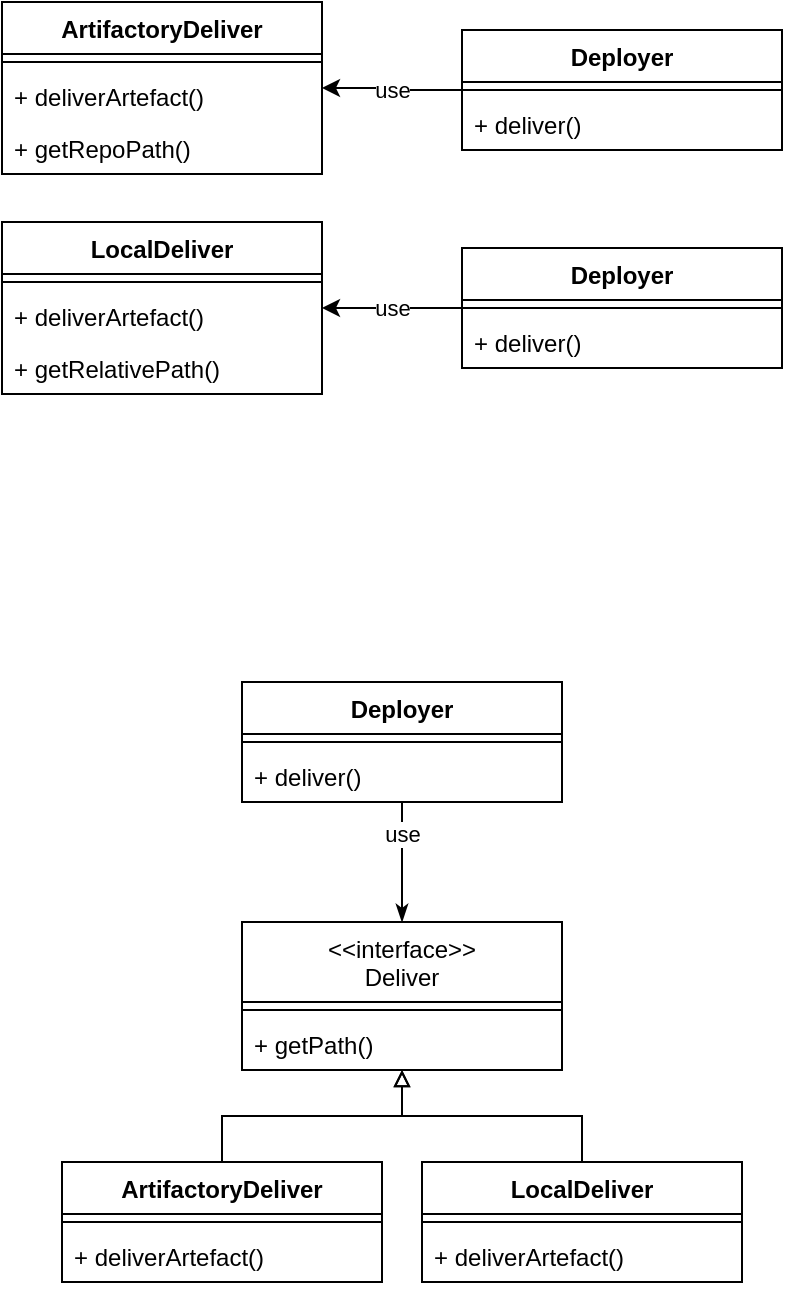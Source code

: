 <mxfile version="16.5.1" type="device"><diagram id="Dj-QvS_PILnAD9Drubl4" name="Page-1"><mxGraphModel dx="1408" dy="891" grid="1" gridSize="10" guides="1" tooltips="1" connect="1" arrows="1" fold="1" page="1" pageScale="1" pageWidth="827" pageHeight="1169" math="0" shadow="0"><root><mxCell id="0"/><mxCell id="1" parent="0"/><mxCell id="d2BHDHQDsfRq66hva30T-1" value="ArtifactoryDeliver" style="swimlane;fontStyle=1;align=center;verticalAlign=top;childLayout=stackLayout;horizontal=1;startSize=26;horizontalStack=0;resizeParent=1;resizeParentMax=0;resizeLast=0;collapsible=1;marginBottom=0;" parent="1" vertex="1"><mxGeometry x="120" y="80" width="160" height="86" as="geometry"/></mxCell><mxCell id="d2BHDHQDsfRq66hva30T-3" value="" style="line;strokeWidth=1;fillColor=none;align=left;verticalAlign=middle;spacingTop=-1;spacingLeft=3;spacingRight=3;rotatable=0;labelPosition=right;points=[];portConstraint=eastwest;" parent="d2BHDHQDsfRq66hva30T-1" vertex="1"><mxGeometry y="26" width="160" height="8" as="geometry"/></mxCell><mxCell id="d2BHDHQDsfRq66hva30T-4" value="+ deliverArtefact()" style="text;strokeColor=none;fillColor=none;align=left;verticalAlign=top;spacingLeft=4;spacingRight=4;overflow=hidden;rotatable=0;points=[[0,0.5],[1,0.5]];portConstraint=eastwest;" parent="d2BHDHQDsfRq66hva30T-1" vertex="1"><mxGeometry y="34" width="160" height="26" as="geometry"/></mxCell><mxCell id="d2BHDHQDsfRq66hva30T-9" value="+ getRepoPath()" style="text;strokeColor=none;fillColor=none;align=left;verticalAlign=top;spacingLeft=4;spacingRight=4;overflow=hidden;rotatable=0;points=[[0,0.5],[1,0.5]];portConstraint=eastwest;" parent="d2BHDHQDsfRq66hva30T-1" vertex="1"><mxGeometry y="60" width="160" height="26" as="geometry"/></mxCell><mxCell id="d2BHDHQDsfRq66hva30T-11" value="use" style="edgeStyle=orthogonalEdgeStyle;rounded=0;orthogonalLoop=1;jettySize=auto;html=1;" parent="1" source="d2BHDHQDsfRq66hva30T-5" target="d2BHDHQDsfRq66hva30T-1" edge="1"><mxGeometry relative="1" as="geometry"><mxPoint as="offset"/></mxGeometry></mxCell><mxCell id="d2BHDHQDsfRq66hva30T-5" value="Deployer" style="swimlane;fontStyle=1;align=center;verticalAlign=top;childLayout=stackLayout;horizontal=1;startSize=26;horizontalStack=0;resizeParent=1;resizeParentMax=0;resizeLast=0;collapsible=1;marginBottom=0;" parent="1" vertex="1"><mxGeometry x="350" y="94" width="160" height="60" as="geometry"/></mxCell><mxCell id="d2BHDHQDsfRq66hva30T-7" value="" style="line;strokeWidth=1;fillColor=none;align=left;verticalAlign=middle;spacingTop=-1;spacingLeft=3;spacingRight=3;rotatable=0;labelPosition=right;points=[];portConstraint=eastwest;" parent="d2BHDHQDsfRq66hva30T-5" vertex="1"><mxGeometry y="26" width="160" height="8" as="geometry"/></mxCell><mxCell id="d2BHDHQDsfRq66hva30T-8" value="+ deliver()" style="text;strokeColor=none;fillColor=none;align=left;verticalAlign=top;spacingLeft=4;spacingRight=4;overflow=hidden;rotatable=0;points=[[0,0.5],[1,0.5]];portConstraint=eastwest;" parent="d2BHDHQDsfRq66hva30T-5" vertex="1"><mxGeometry y="34" width="160" height="26" as="geometry"/></mxCell><mxCell id="d2BHDHQDsfRq66hva30T-12" value="LocalDeliver" style="swimlane;fontStyle=1;align=center;verticalAlign=top;childLayout=stackLayout;horizontal=1;startSize=26;horizontalStack=0;resizeParent=1;resizeParentMax=0;resizeLast=0;collapsible=1;marginBottom=0;" parent="1" vertex="1"><mxGeometry x="120" y="190" width="160" height="86" as="geometry"/></mxCell><mxCell id="d2BHDHQDsfRq66hva30T-14" value="" style="line;strokeWidth=1;fillColor=none;align=left;verticalAlign=middle;spacingTop=-1;spacingLeft=3;spacingRight=3;rotatable=0;labelPosition=right;points=[];portConstraint=eastwest;" parent="d2BHDHQDsfRq66hva30T-12" vertex="1"><mxGeometry y="26" width="160" height="8" as="geometry"/></mxCell><mxCell id="d2BHDHQDsfRq66hva30T-15" value="+ deliverArtefact()" style="text;strokeColor=none;fillColor=none;align=left;verticalAlign=top;spacingLeft=4;spacingRight=4;overflow=hidden;rotatable=0;points=[[0,0.5],[1,0.5]];portConstraint=eastwest;" parent="d2BHDHQDsfRq66hva30T-12" vertex="1"><mxGeometry y="34" width="160" height="26" as="geometry"/></mxCell><mxCell id="d2BHDHQDsfRq66hva30T-16" value="+ getRelativePath()" style="text;strokeColor=none;fillColor=none;align=left;verticalAlign=top;spacingLeft=4;spacingRight=4;overflow=hidden;rotatable=0;points=[[0,0.5],[1,0.5]];portConstraint=eastwest;" parent="d2BHDHQDsfRq66hva30T-12" vertex="1"><mxGeometry y="60" width="160" height="26" as="geometry"/></mxCell><mxCell id="d2BHDHQDsfRq66hva30T-17" value="use" style="edgeStyle=orthogonalEdgeStyle;rounded=0;orthogonalLoop=1;jettySize=auto;html=1;" parent="1" source="d2BHDHQDsfRq66hva30T-18" target="d2BHDHQDsfRq66hva30T-12" edge="1"><mxGeometry relative="1" as="geometry"><mxPoint as="offset"/></mxGeometry></mxCell><mxCell id="d2BHDHQDsfRq66hva30T-18" value="Deployer" style="swimlane;fontStyle=1;align=center;verticalAlign=top;childLayout=stackLayout;horizontal=1;startSize=26;horizontalStack=0;resizeParent=1;resizeParentMax=0;resizeLast=0;collapsible=1;marginBottom=0;" parent="1" vertex="1"><mxGeometry x="350" y="203" width="160" height="60" as="geometry"/></mxCell><mxCell id="d2BHDHQDsfRq66hva30T-19" value="" style="line;strokeWidth=1;fillColor=none;align=left;verticalAlign=middle;spacingTop=-1;spacingLeft=3;spacingRight=3;rotatable=0;labelPosition=right;points=[];portConstraint=eastwest;" parent="d2BHDHQDsfRq66hva30T-18" vertex="1"><mxGeometry y="26" width="160" height="8" as="geometry"/></mxCell><mxCell id="d2BHDHQDsfRq66hva30T-20" value="+ deliver()" style="text;strokeColor=none;fillColor=none;align=left;verticalAlign=top;spacingLeft=4;spacingRight=4;overflow=hidden;rotatable=0;points=[[0,0.5],[1,0.5]];portConstraint=eastwest;" parent="d2BHDHQDsfRq66hva30T-18" vertex="1"><mxGeometry y="34" width="160" height="26" as="geometry"/></mxCell><mxCell id="d2BHDHQDsfRq66hva30T-21" value="Couche non nommée" parent="0"/><mxCell id="d2BHDHQDsfRq66hva30T-42" style="edgeStyle=orthogonalEdgeStyle;rounded=0;orthogonalLoop=1;jettySize=auto;html=1;endArrow=classicThin;endFill=1;" parent="d2BHDHQDsfRq66hva30T-21" source="d2BHDHQDsfRq66hva30T-23" target="d2BHDHQDsfRq66hva30T-26" edge="1"><mxGeometry relative="1" as="geometry"/></mxCell><mxCell id="d2BHDHQDsfRq66hva30T-43" value="use" style="edgeLabel;html=1;align=center;verticalAlign=middle;resizable=0;points=[];" parent="d2BHDHQDsfRq66hva30T-42" vertex="1" connectable="0"><mxGeometry x="-0.469" relative="1" as="geometry"><mxPoint as="offset"/></mxGeometry></mxCell><mxCell id="d2BHDHQDsfRq66hva30T-23" value="Deployer" style="swimlane;fontStyle=1;align=center;verticalAlign=top;childLayout=stackLayout;horizontal=1;startSize=26;horizontalStack=0;resizeParent=1;resizeParentMax=0;resizeLast=0;collapsible=1;marginBottom=0;" parent="d2BHDHQDsfRq66hva30T-21" vertex="1"><mxGeometry x="240" y="420" width="160" height="60" as="geometry"/></mxCell><mxCell id="d2BHDHQDsfRq66hva30T-24" value="" style="line;strokeWidth=1;fillColor=none;align=left;verticalAlign=middle;spacingTop=-1;spacingLeft=3;spacingRight=3;rotatable=0;labelPosition=right;points=[];portConstraint=eastwest;" parent="d2BHDHQDsfRq66hva30T-23" vertex="1"><mxGeometry y="26" width="160" height="8" as="geometry"/></mxCell><mxCell id="d2BHDHQDsfRq66hva30T-25" value="+ deliver()" style="text;strokeColor=none;fillColor=none;align=left;verticalAlign=top;spacingLeft=4;spacingRight=4;overflow=hidden;rotatable=0;points=[[0,0.5],[1,0.5]];portConstraint=eastwest;" parent="d2BHDHQDsfRq66hva30T-23" vertex="1"><mxGeometry y="34" width="160" height="26" as="geometry"/></mxCell><mxCell id="d2BHDHQDsfRq66hva30T-26" value="&lt;&lt;interface&gt;&gt;&#10;Deliver" style="swimlane;fontStyle=0;align=center;verticalAlign=top;childLayout=stackLayout;horizontal=1;startSize=40;horizontalStack=0;resizeParent=1;resizeParentMax=0;resizeLast=0;collapsible=1;marginBottom=0;" parent="d2BHDHQDsfRq66hva30T-21" vertex="1"><mxGeometry x="240" y="540" width="160" height="74" as="geometry"/></mxCell><mxCell id="d2BHDHQDsfRq66hva30T-28" value="" style="line;strokeWidth=1;fillColor=none;align=left;verticalAlign=middle;spacingTop=-1;spacingLeft=3;spacingRight=3;rotatable=0;labelPosition=right;points=[];portConstraint=eastwest;" parent="d2BHDHQDsfRq66hva30T-26" vertex="1"><mxGeometry y="40" width="160" height="8" as="geometry"/></mxCell><mxCell id="d2BHDHQDsfRq66hva30T-30" value="+ getPath()" style="text;strokeColor=none;fillColor=none;align=left;verticalAlign=top;spacingLeft=4;spacingRight=4;overflow=hidden;rotatable=0;points=[[0,0.5],[1,0.5]];portConstraint=eastwest;" parent="d2BHDHQDsfRq66hva30T-26" vertex="1"><mxGeometry y="48" width="160" height="26" as="geometry"/></mxCell><mxCell id="d2BHDHQDsfRq66hva30T-40" style="edgeStyle=orthogonalEdgeStyle;rounded=0;orthogonalLoop=1;jettySize=auto;html=1;endArrow=block;endFill=0;" parent="d2BHDHQDsfRq66hva30T-21" source="d2BHDHQDsfRq66hva30T-31" target="d2BHDHQDsfRq66hva30T-26" edge="1"><mxGeometry relative="1" as="geometry"/></mxCell><mxCell id="d2BHDHQDsfRq66hva30T-31" value="ArtifactoryDeliver" style="swimlane;fontStyle=1;align=center;verticalAlign=top;childLayout=stackLayout;horizontal=1;startSize=26;horizontalStack=0;resizeParent=1;resizeParentMax=0;resizeLast=0;collapsible=1;marginBottom=0;" parent="d2BHDHQDsfRq66hva30T-21" vertex="1"><mxGeometry x="150" y="660" width="160" height="60" as="geometry"/></mxCell><mxCell id="d2BHDHQDsfRq66hva30T-32" value="" style="line;strokeWidth=1;fillColor=none;align=left;verticalAlign=middle;spacingTop=-1;spacingLeft=3;spacingRight=3;rotatable=0;labelPosition=right;points=[];portConstraint=eastwest;" parent="d2BHDHQDsfRq66hva30T-31" vertex="1"><mxGeometry y="26" width="160" height="8" as="geometry"/></mxCell><mxCell id="d2BHDHQDsfRq66hva30T-33" value="+ deliverArtefact()" style="text;strokeColor=none;fillColor=none;align=left;verticalAlign=top;spacingLeft=4;spacingRight=4;overflow=hidden;rotatable=0;points=[[0,0.5],[1,0.5]];portConstraint=eastwest;" parent="d2BHDHQDsfRq66hva30T-31" vertex="1"><mxGeometry y="34" width="160" height="26" as="geometry"/></mxCell><mxCell id="d2BHDHQDsfRq66hva30T-41" style="edgeStyle=orthogonalEdgeStyle;rounded=0;orthogonalLoop=1;jettySize=auto;html=1;endArrow=block;endFill=0;" parent="d2BHDHQDsfRq66hva30T-21" source="d2BHDHQDsfRq66hva30T-35" target="d2BHDHQDsfRq66hva30T-26" edge="1"><mxGeometry relative="1" as="geometry"/></mxCell><mxCell id="d2BHDHQDsfRq66hva30T-35" value="LocalDeliver" style="swimlane;fontStyle=1;align=center;verticalAlign=top;childLayout=stackLayout;horizontal=1;startSize=26;horizontalStack=0;resizeParent=1;resizeParentMax=0;resizeLast=0;collapsible=1;marginBottom=0;" parent="d2BHDHQDsfRq66hva30T-21" vertex="1"><mxGeometry x="330" y="660" width="160" height="60" as="geometry"/></mxCell><mxCell id="d2BHDHQDsfRq66hva30T-36" value="" style="line;strokeWidth=1;fillColor=none;align=left;verticalAlign=middle;spacingTop=-1;spacingLeft=3;spacingRight=3;rotatable=0;labelPosition=right;points=[];portConstraint=eastwest;" parent="d2BHDHQDsfRq66hva30T-35" vertex="1"><mxGeometry y="26" width="160" height="8" as="geometry"/></mxCell><mxCell id="d2BHDHQDsfRq66hva30T-37" value="+ deliverArtefact()" style="text;strokeColor=none;fillColor=none;align=left;verticalAlign=top;spacingLeft=4;spacingRight=4;overflow=hidden;rotatable=0;points=[[0,0.5],[1,0.5]];portConstraint=eastwest;" parent="d2BHDHQDsfRq66hva30T-35" vertex="1"><mxGeometry y="34" width="160" height="26" as="geometry"/></mxCell></root></mxGraphModel></diagram></mxfile>